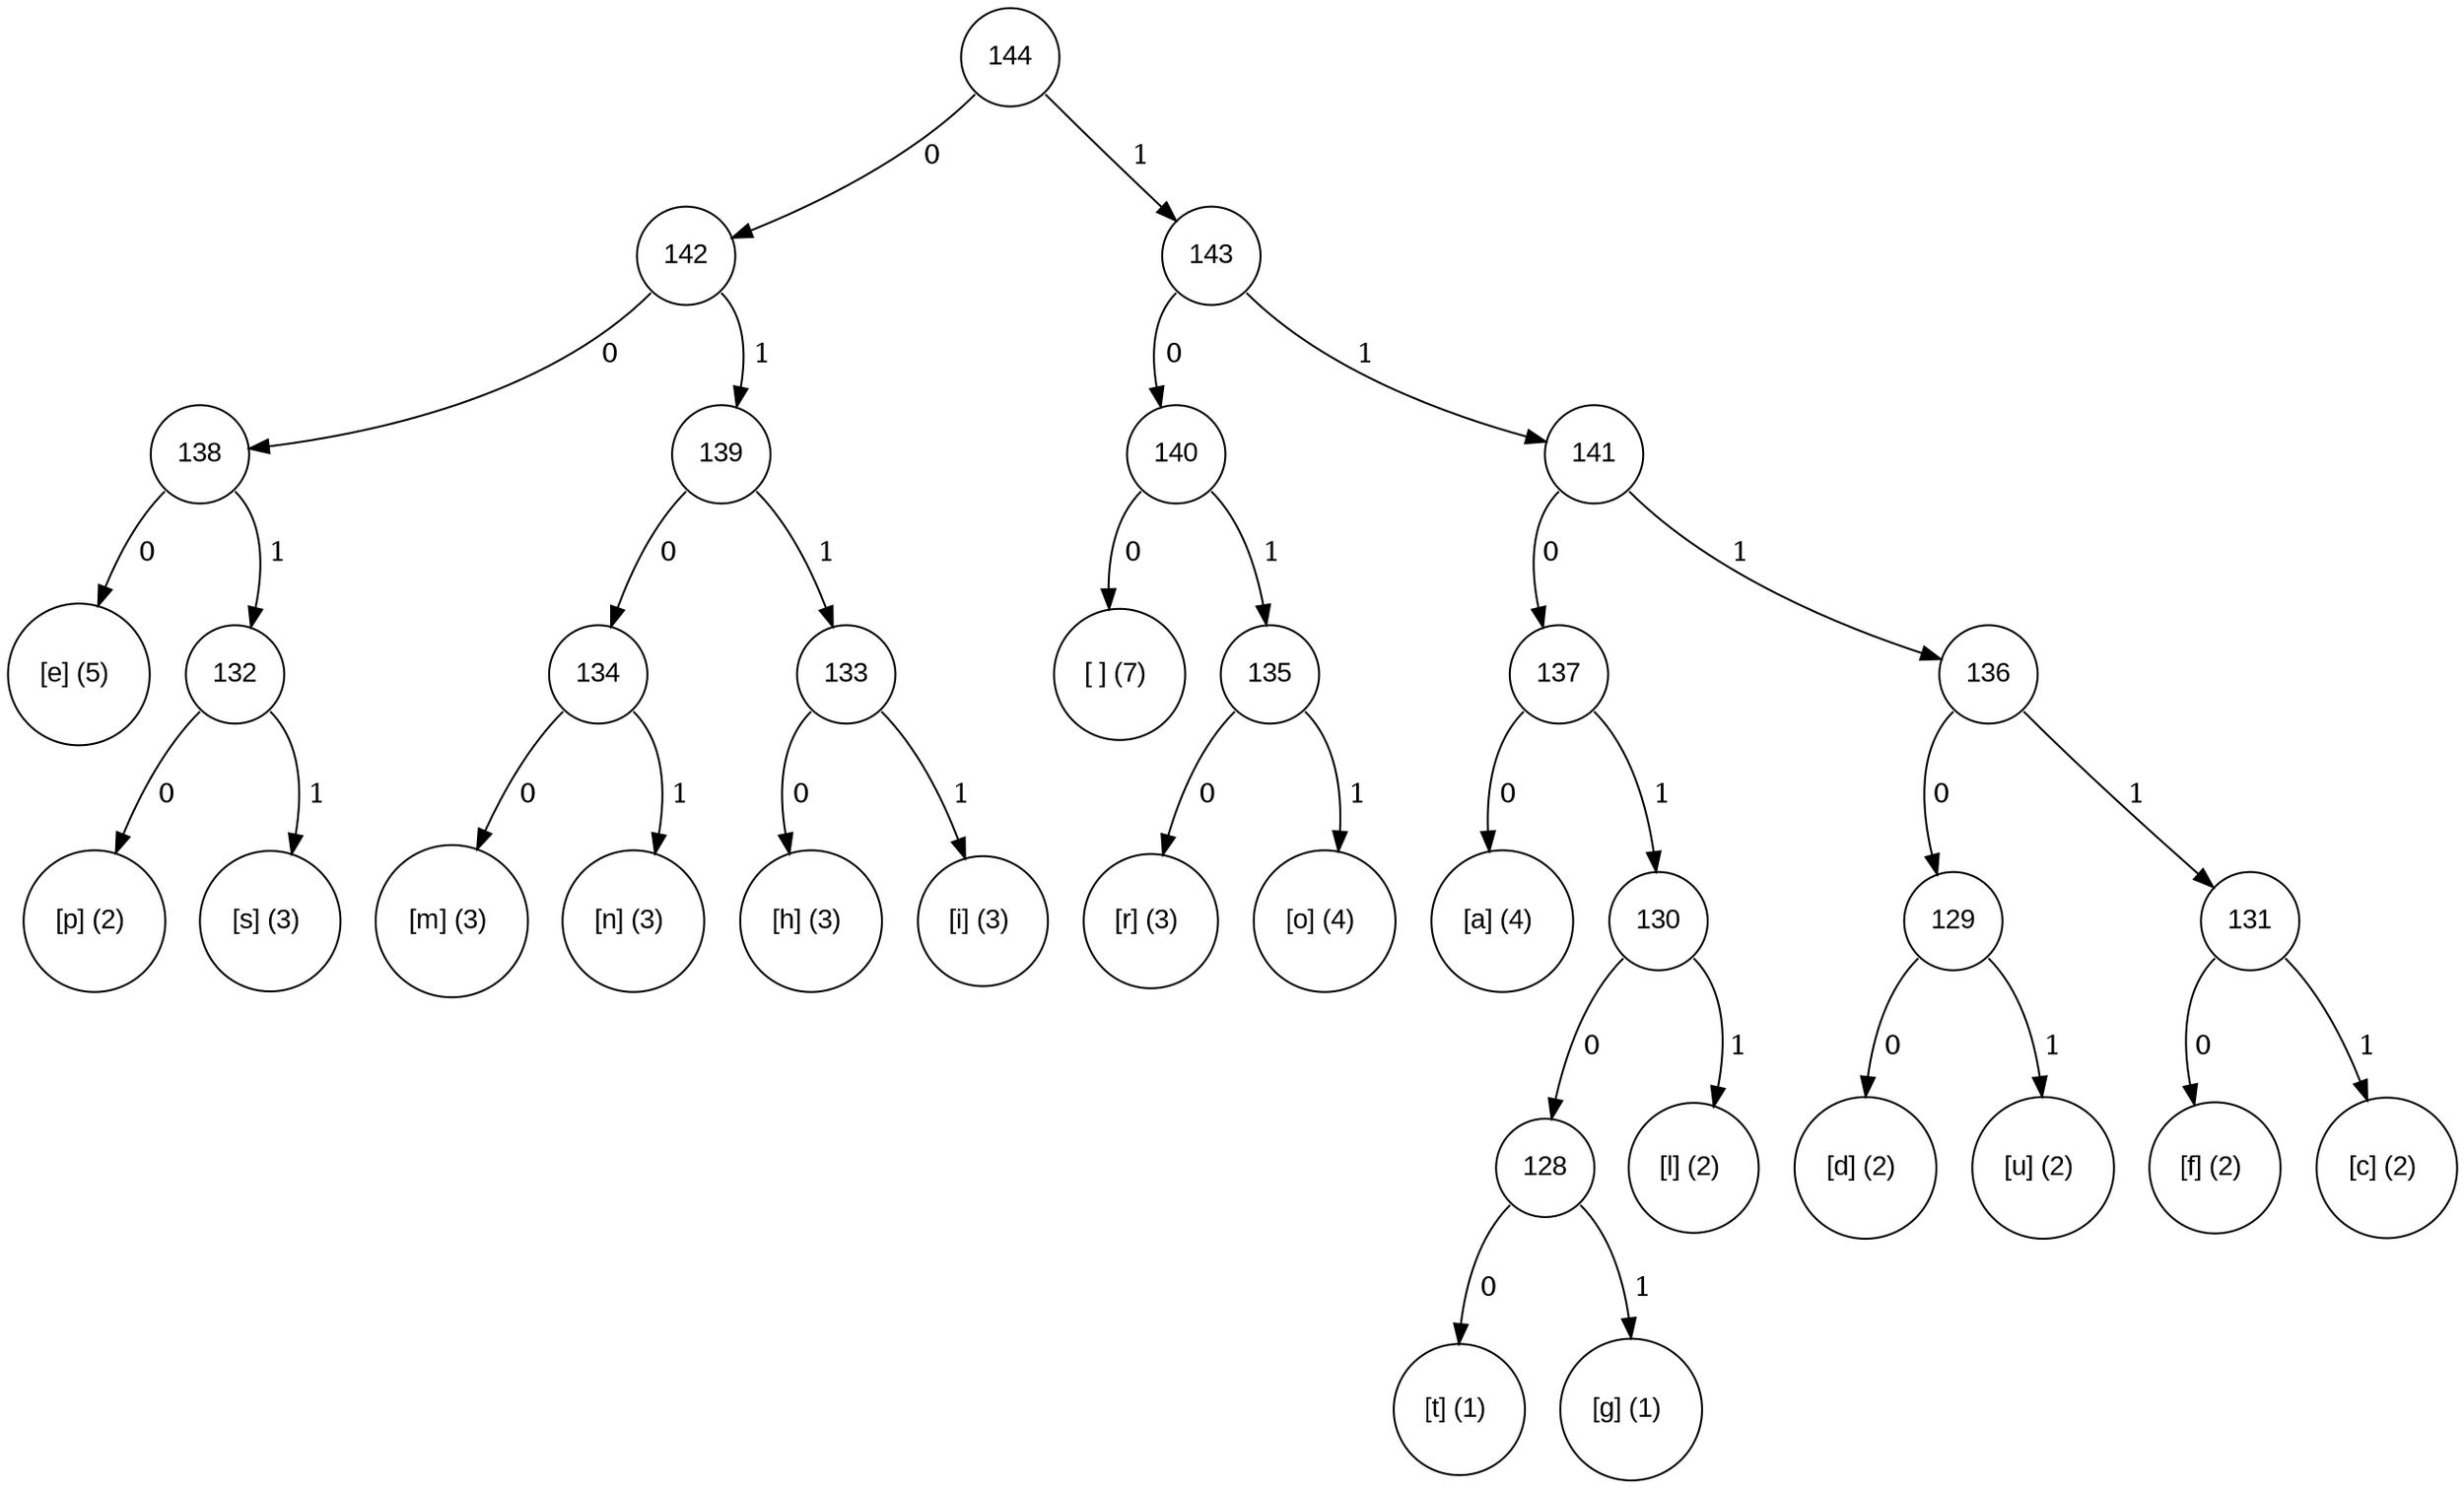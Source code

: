 digraph tree {
	node [fontname="Arial", shape="circle", width=0.5]; 

144:sw -> 142 [label = " 0"]; 
142 [label = "142"]; 
142:sw -> 138 [label = " 0"]; 
138 [label = "138"]; 
138:sw -> 101 [label = " 0"]; 
101 [label = "[e] (5) "]; 
138:se -> 132 [label = " 1"]; 
132 [label = "132"]; 
132:sw -> 112 [label = " 0"]; 
112 [label = "[p] (2) "]; 
132:se -> 115 [label = " 1"]; 
115 [label = "[s] (3) "]; 
142:se -> 139 [label = " 1"]; 
139 [label = "139"]; 
139:se -> 133 [label = " 1"]; 
133 [label = "133"]; 
133:sw -> 104 [label = " 0"]; 
104 [label = "[h] (3) "]; 
133:se -> 105 [label = " 1"]; 
105 [label = "[i] (3) "]; 
139:sw -> 134 [label = " 0"]; 
134 [label = "134"]; 
134:sw -> 109 [label = " 0"]; 
109 [label = "[m] (3) "]; 
134:se -> 110 [label = " 1"]; 
110 [label = "[n] (3) "]; 
144:se -> 143 [label = " 1"]; 
143 [label = "143"]; 
143:sw -> 140 [label = " 0"]; 
140 [label = "140"]; 
140:sw -> 32 [label = " 0"]; 
32 [label = "[ ] (7) "]; 
140:se -> 135 [label = " 1"]; 
135 [label = "135"]; 
135:se -> 111 [label = " 1"]; 
111 [label = "[o] (4) "]; 
135:sw -> 114 [label = " 0"]; 
114 [label = "[r] (3) "]; 
143:se -> 141 [label = " 1"]; 
141 [label = "141"]; 
141:se -> 136 [label = " 1"]; 
136 [label = "136"]; 
136:sw -> 129 [label = " 0"]; 
129 [label = "129"]; 
129:sw -> 100 [label = " 0"]; 
100 [label = "[d] (2) "]; 
129:se -> 117 [label = " 1"]; 
117 [label = "[u] (2) "]; 
136:se -> 131 [label = " 1"]; 
131 [label = "131"]; 
131:se -> 99 [label = " 1"]; 
99 [label = "[c] (2) "]; 
131:sw -> 102 [label = " 0"]; 
102 [label = "[f] (2) "]; 
141:sw -> 137 [label = " 0"]; 
137 [label = "137"]; 
137:sw -> 97 [label = " 0"]; 
97 [label = "[a] (4) "]; 
137:se -> 130 [label = " 1"]; 
130 [label = "130"]; 
130:se -> 108 [label = " 1"]; 
108 [label = "[l] (2) "]; 
130:sw -> 128 [label = " 0"]; 
128 [label = "128"]; 
128:se -> 103 [label = " 1"]; 
103 [label = "[g] (1) "]; 
128:sw -> 116 [label = " 0"]; 
116 [label = "[t] (1) "]; 
}

